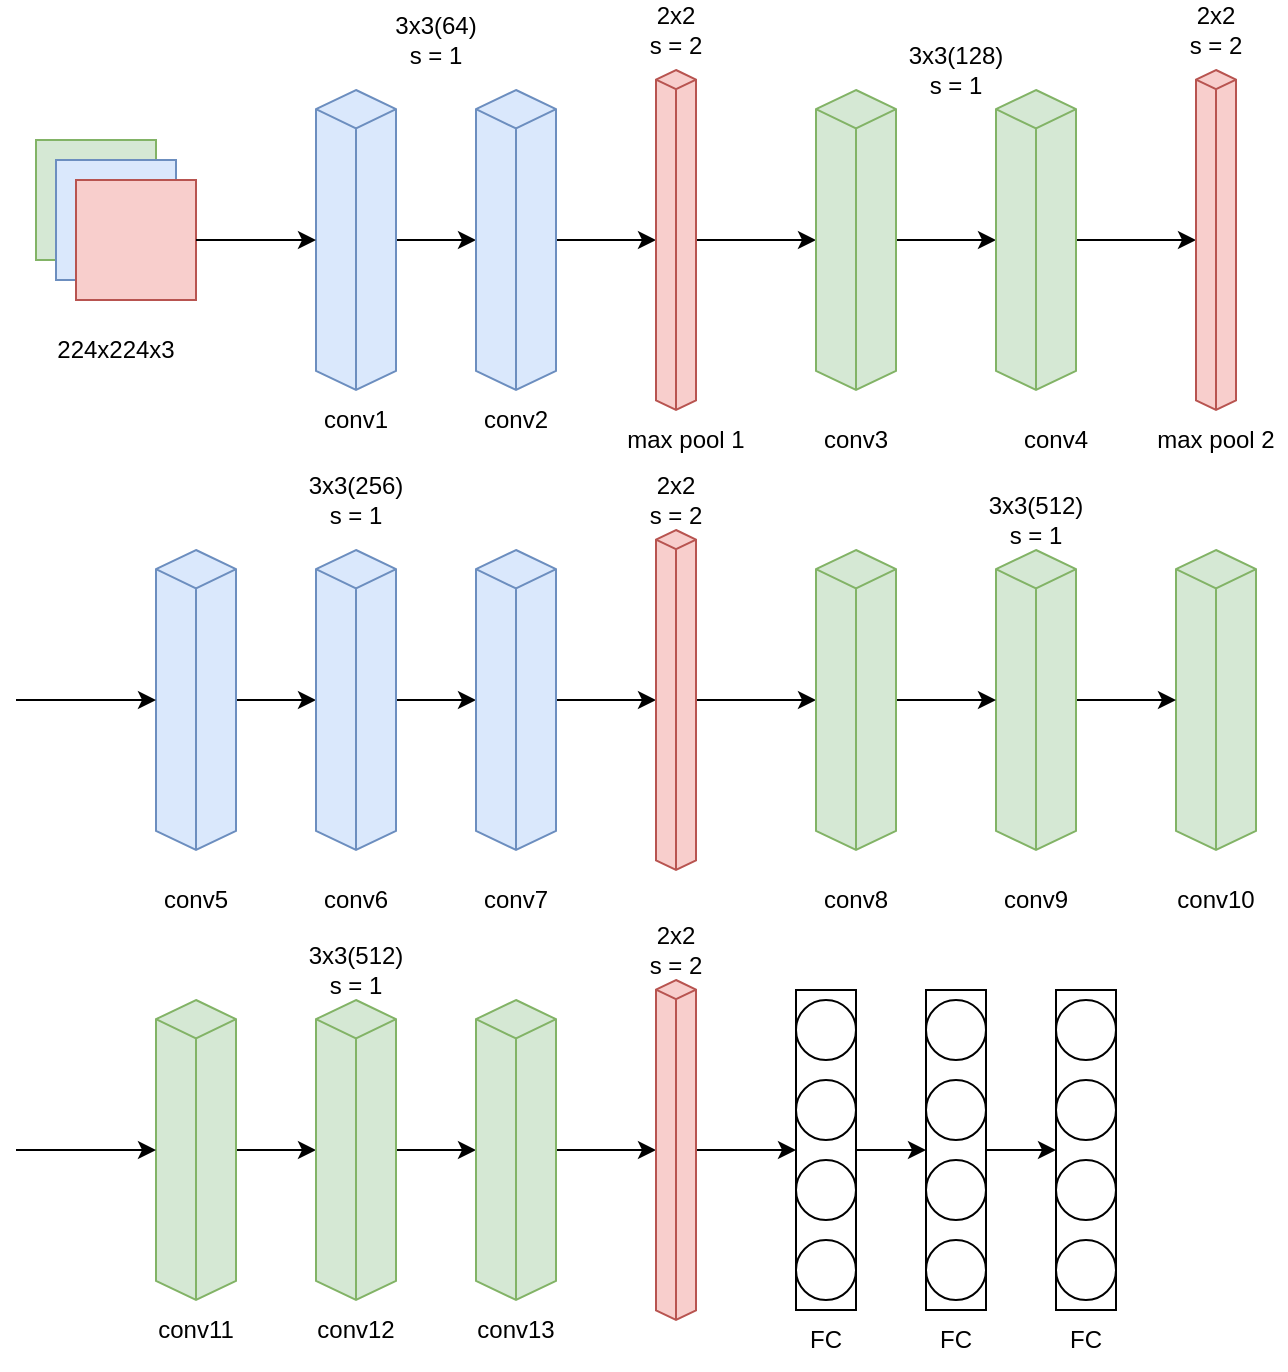 <mxfile version="17.5.0" type="github">
  <diagram id="MbthUpXyPmesCrgjHt36" name="第 1 页">
    <mxGraphModel dx="782" dy="436" grid="1" gridSize="10" guides="1" tooltips="1" connect="1" arrows="1" fold="1" page="1" pageScale="1" pageWidth="827" pageHeight="1169" math="0" shadow="0">
      <root>
        <mxCell id="0" />
        <mxCell id="1" parent="0" />
        <mxCell id="SmYeuK_kKV1mSQ7y7H2v-4" value="" style="group" vertex="1" connectable="0" parent="1">
          <mxGeometry x="50" y="80" width="80" height="80" as="geometry" />
        </mxCell>
        <mxCell id="SmYeuK_kKV1mSQ7y7H2v-1" value="" style="rounded=0;whiteSpace=wrap;html=1;fillColor=#d5e8d4;strokeColor=#82b366;" vertex="1" parent="SmYeuK_kKV1mSQ7y7H2v-4">
          <mxGeometry width="60" height="60" as="geometry" />
        </mxCell>
        <mxCell id="SmYeuK_kKV1mSQ7y7H2v-2" value="" style="rounded=0;whiteSpace=wrap;html=1;fillColor=#dae8fc;strokeColor=#6c8ebf;" vertex="1" parent="SmYeuK_kKV1mSQ7y7H2v-4">
          <mxGeometry x="10" y="10" width="60" height="60" as="geometry" />
        </mxCell>
        <mxCell id="SmYeuK_kKV1mSQ7y7H2v-3" value="" style="rounded=0;whiteSpace=wrap;html=1;fillColor=#f8cecc;strokeColor=#b85450;" vertex="1" parent="SmYeuK_kKV1mSQ7y7H2v-4">
          <mxGeometry x="20" y="20" width="60" height="60" as="geometry" />
        </mxCell>
        <mxCell id="SmYeuK_kKV1mSQ7y7H2v-5" value="224x224x3" style="text;html=1;strokeColor=none;fillColor=none;align=center;verticalAlign=middle;whiteSpace=wrap;rounded=0;" vertex="1" parent="1">
          <mxGeometry x="60" y="170" width="60" height="30" as="geometry" />
        </mxCell>
        <mxCell id="SmYeuK_kKV1mSQ7y7H2v-10" value="" style="edgeStyle=orthogonalEdgeStyle;rounded=0;orthogonalLoop=1;jettySize=auto;html=1;" edge="1" parent="1" source="SmYeuK_kKV1mSQ7y7H2v-6" target="SmYeuK_kKV1mSQ7y7H2v-7">
          <mxGeometry relative="1" as="geometry" />
        </mxCell>
        <mxCell id="SmYeuK_kKV1mSQ7y7H2v-6" value="" style="html=1;whiteSpace=wrap;shape=isoCube2;backgroundOutline=1;isoAngle=15;fillColor=#dae8fc;strokeColor=#6c8ebf;" vertex="1" parent="1">
          <mxGeometry x="190" y="55" width="40" height="150" as="geometry" />
        </mxCell>
        <mxCell id="SmYeuK_kKV1mSQ7y7H2v-13" value="" style="edgeStyle=orthogonalEdgeStyle;rounded=0;orthogonalLoop=1;jettySize=auto;html=1;" edge="1" parent="1" source="SmYeuK_kKV1mSQ7y7H2v-7" target="SmYeuK_kKV1mSQ7y7H2v-12">
          <mxGeometry relative="1" as="geometry" />
        </mxCell>
        <mxCell id="SmYeuK_kKV1mSQ7y7H2v-7" value="" style="html=1;whiteSpace=wrap;shape=isoCube2;backgroundOutline=1;isoAngle=15;fillColor=#dae8fc;strokeColor=#6c8ebf;" vertex="1" parent="1">
          <mxGeometry x="270" y="55" width="40" height="150" as="geometry" />
        </mxCell>
        <mxCell id="SmYeuK_kKV1mSQ7y7H2v-8" value="" style="edgeStyle=orthogonalEdgeStyle;rounded=0;orthogonalLoop=1;jettySize=auto;html=1;" edge="1" parent="1" source="SmYeuK_kKV1mSQ7y7H2v-3" target="SmYeuK_kKV1mSQ7y7H2v-6">
          <mxGeometry relative="1" as="geometry" />
        </mxCell>
        <mxCell id="SmYeuK_kKV1mSQ7y7H2v-11" value="3x3(64)&lt;br&gt;s = 1" style="text;html=1;strokeColor=none;fillColor=none;align=center;verticalAlign=middle;whiteSpace=wrap;rounded=0;" vertex="1" parent="1">
          <mxGeometry x="220" y="15" width="60" height="30" as="geometry" />
        </mxCell>
        <mxCell id="SmYeuK_kKV1mSQ7y7H2v-22" style="edgeStyle=orthogonalEdgeStyle;rounded=0;orthogonalLoop=1;jettySize=auto;html=1;exitX=1;exitY=0.5;exitDx=0;exitDy=0;exitPerimeter=0;entryX=0;entryY=0.5;entryDx=0;entryDy=0;entryPerimeter=0;" edge="1" parent="1" source="SmYeuK_kKV1mSQ7y7H2v-12" target="SmYeuK_kKV1mSQ7y7H2v-20">
          <mxGeometry relative="1" as="geometry" />
        </mxCell>
        <mxCell id="SmYeuK_kKV1mSQ7y7H2v-12" value="" style="html=1;whiteSpace=wrap;shape=isoCube2;backgroundOutline=1;isoAngle=15;fillColor=#f8cecc;strokeColor=#b85450;" vertex="1" parent="1">
          <mxGeometry x="360" y="45" width="20" height="170" as="geometry" />
        </mxCell>
        <mxCell id="SmYeuK_kKV1mSQ7y7H2v-14" value="2x2&lt;br&gt;s = 2" style="text;html=1;strokeColor=none;fillColor=none;align=center;verticalAlign=middle;whiteSpace=wrap;rounded=0;" vertex="1" parent="1">
          <mxGeometry x="350" y="245" width="40" height="30" as="geometry" />
        </mxCell>
        <mxCell id="SmYeuK_kKV1mSQ7y7H2v-17" value="conv1" style="text;html=1;strokeColor=none;fillColor=none;align=center;verticalAlign=middle;whiteSpace=wrap;rounded=0;" vertex="1" parent="1">
          <mxGeometry x="180" y="205" width="60" height="30" as="geometry" />
        </mxCell>
        <mxCell id="SmYeuK_kKV1mSQ7y7H2v-18" value="conv2" style="text;html=1;strokeColor=none;fillColor=none;align=center;verticalAlign=middle;whiteSpace=wrap;rounded=0;" vertex="1" parent="1">
          <mxGeometry x="260" y="205" width="60" height="30" as="geometry" />
        </mxCell>
        <mxCell id="SmYeuK_kKV1mSQ7y7H2v-19" value="max pool 1" style="text;html=1;strokeColor=none;fillColor=none;align=center;verticalAlign=middle;whiteSpace=wrap;rounded=0;" vertex="1" parent="1">
          <mxGeometry x="340" y="215" width="70" height="30" as="geometry" />
        </mxCell>
        <mxCell id="SmYeuK_kKV1mSQ7y7H2v-23" style="edgeStyle=orthogonalEdgeStyle;rounded=0;orthogonalLoop=1;jettySize=auto;html=1;exitX=1;exitY=0.5;exitDx=0;exitDy=0;exitPerimeter=0;entryX=0;entryY=0.5;entryDx=0;entryDy=0;entryPerimeter=0;" edge="1" parent="1" source="SmYeuK_kKV1mSQ7y7H2v-20" target="SmYeuK_kKV1mSQ7y7H2v-21">
          <mxGeometry relative="1" as="geometry" />
        </mxCell>
        <mxCell id="SmYeuK_kKV1mSQ7y7H2v-20" value="" style="html=1;whiteSpace=wrap;shape=isoCube2;backgroundOutline=1;isoAngle=15;fillColor=#d5e8d4;strokeColor=#82b366;" vertex="1" parent="1">
          <mxGeometry x="440" y="55" width="40" height="150" as="geometry" />
        </mxCell>
        <mxCell id="SmYeuK_kKV1mSQ7y7H2v-31" style="edgeStyle=orthogonalEdgeStyle;rounded=0;orthogonalLoop=1;jettySize=auto;html=1;exitX=1;exitY=0.5;exitDx=0;exitDy=0;exitPerimeter=0;entryX=0;entryY=0.5;entryDx=0;entryDy=0;entryPerimeter=0;" edge="1" parent="1" source="SmYeuK_kKV1mSQ7y7H2v-21" target="SmYeuK_kKV1mSQ7y7H2v-29">
          <mxGeometry relative="1" as="geometry" />
        </mxCell>
        <mxCell id="SmYeuK_kKV1mSQ7y7H2v-21" value="" style="html=1;whiteSpace=wrap;shape=isoCube2;backgroundOutline=1;isoAngle=15;fillColor=#d5e8d4;strokeColor=#82b366;" vertex="1" parent="1">
          <mxGeometry x="530" y="55" width="40" height="150" as="geometry" />
        </mxCell>
        <mxCell id="SmYeuK_kKV1mSQ7y7H2v-25" value="3x3(128)&lt;br&gt;s = 1" style="text;html=1;strokeColor=none;fillColor=none;align=center;verticalAlign=middle;whiteSpace=wrap;rounded=0;" vertex="1" parent="1">
          <mxGeometry x="480" y="30" width="60" height="30" as="geometry" />
        </mxCell>
        <mxCell id="SmYeuK_kKV1mSQ7y7H2v-27" value="conv4" style="text;html=1;strokeColor=none;fillColor=none;align=center;verticalAlign=middle;whiteSpace=wrap;rounded=0;" vertex="1" parent="1">
          <mxGeometry x="530" y="215" width="60" height="30" as="geometry" />
        </mxCell>
        <mxCell id="SmYeuK_kKV1mSQ7y7H2v-28" value="conv3" style="text;html=1;strokeColor=none;fillColor=none;align=center;verticalAlign=middle;whiteSpace=wrap;rounded=0;" vertex="1" parent="1">
          <mxGeometry x="430" y="215" width="60" height="30" as="geometry" />
        </mxCell>
        <mxCell id="SmYeuK_kKV1mSQ7y7H2v-29" value="" style="html=1;whiteSpace=wrap;shape=isoCube2;backgroundOutline=1;isoAngle=15;fillColor=#f8cecc;strokeColor=#b85450;" vertex="1" parent="1">
          <mxGeometry x="630" y="45" width="20" height="170" as="geometry" />
        </mxCell>
        <mxCell id="SmYeuK_kKV1mSQ7y7H2v-32" value="2x2&lt;br&gt;s = 2" style="text;html=1;strokeColor=none;fillColor=none;align=center;verticalAlign=middle;whiteSpace=wrap;rounded=0;" vertex="1" parent="1">
          <mxGeometry x="620" y="10" width="40" height="30" as="geometry" />
        </mxCell>
        <mxCell id="SmYeuK_kKV1mSQ7y7H2v-33" value="max pool 2" style="text;html=1;strokeColor=none;fillColor=none;align=center;verticalAlign=middle;whiteSpace=wrap;rounded=0;" vertex="1" parent="1">
          <mxGeometry x="605" y="215" width="70" height="30" as="geometry" />
        </mxCell>
        <mxCell id="SmYeuK_kKV1mSQ7y7H2v-38" style="edgeStyle=orthogonalEdgeStyle;rounded=0;orthogonalLoop=1;jettySize=auto;html=1;entryX=0;entryY=0.5;entryDx=0;entryDy=0;entryPerimeter=0;" edge="1" parent="1" source="SmYeuK_kKV1mSQ7y7H2v-34" target="SmYeuK_kKV1mSQ7y7H2v-35">
          <mxGeometry relative="1" as="geometry">
            <mxPoint x="180" y="310" as="targetPoint" />
          </mxGeometry>
        </mxCell>
        <mxCell id="SmYeuK_kKV1mSQ7y7H2v-34" value="" style="html=1;whiteSpace=wrap;shape=isoCube2;backgroundOutline=1;isoAngle=15;fillColor=#dae8fc;strokeColor=#6c8ebf;" vertex="1" parent="1">
          <mxGeometry x="110" y="285" width="40" height="150" as="geometry" />
        </mxCell>
        <mxCell id="SmYeuK_kKV1mSQ7y7H2v-39" style="edgeStyle=orthogonalEdgeStyle;rounded=0;orthogonalLoop=1;jettySize=auto;html=1;exitX=1;exitY=0.5;exitDx=0;exitDy=0;exitPerimeter=0;entryX=0;entryY=0.5;entryDx=0;entryDy=0;entryPerimeter=0;" edge="1" parent="1" source="SmYeuK_kKV1mSQ7y7H2v-35" target="SmYeuK_kKV1mSQ7y7H2v-36">
          <mxGeometry relative="1" as="geometry" />
        </mxCell>
        <mxCell id="SmYeuK_kKV1mSQ7y7H2v-35" value="" style="html=1;whiteSpace=wrap;shape=isoCube2;backgroundOutline=1;isoAngle=15;fillColor=#dae8fc;strokeColor=#6c8ebf;" vertex="1" parent="1">
          <mxGeometry x="190" y="285" width="40" height="150" as="geometry" />
        </mxCell>
        <mxCell id="SmYeuK_kKV1mSQ7y7H2v-50" value="" style="edgeStyle=orthogonalEdgeStyle;rounded=0;orthogonalLoop=1;jettySize=auto;html=1;" edge="1" parent="1" source="SmYeuK_kKV1mSQ7y7H2v-36" target="SmYeuK_kKV1mSQ7y7H2v-41">
          <mxGeometry relative="1" as="geometry" />
        </mxCell>
        <mxCell id="SmYeuK_kKV1mSQ7y7H2v-36" value="" style="html=1;whiteSpace=wrap;shape=isoCube2;backgroundOutline=1;isoAngle=15;fillColor=#dae8fc;strokeColor=#6c8ebf;" vertex="1" parent="1">
          <mxGeometry x="270" y="285" width="40" height="150" as="geometry" />
        </mxCell>
        <mxCell id="SmYeuK_kKV1mSQ7y7H2v-37" value="" style="endArrow=classic;html=1;rounded=0;entryX=0;entryY=0.5;entryDx=0;entryDy=0;entryPerimeter=0;" edge="1" parent="1" target="SmYeuK_kKV1mSQ7y7H2v-34">
          <mxGeometry width="50" height="50" relative="1" as="geometry">
            <mxPoint x="40" y="360" as="sourcePoint" />
            <mxPoint x="280" y="180" as="targetPoint" />
          </mxGeometry>
        </mxCell>
        <mxCell id="SmYeuK_kKV1mSQ7y7H2v-40" value="3x3(256)&lt;br&gt;s = 1" style="text;html=1;strokeColor=none;fillColor=none;align=center;verticalAlign=middle;whiteSpace=wrap;rounded=0;" vertex="1" parent="1">
          <mxGeometry x="180" y="245" width="60" height="30" as="geometry" />
        </mxCell>
        <mxCell id="SmYeuK_kKV1mSQ7y7H2v-51" value="" style="edgeStyle=orthogonalEdgeStyle;rounded=0;orthogonalLoop=1;jettySize=auto;html=1;" edge="1" parent="1" source="SmYeuK_kKV1mSQ7y7H2v-41" target="SmYeuK_kKV1mSQ7y7H2v-47">
          <mxGeometry relative="1" as="geometry" />
        </mxCell>
        <mxCell id="SmYeuK_kKV1mSQ7y7H2v-41" value="" style="html=1;whiteSpace=wrap;shape=isoCube2;backgroundOutline=1;isoAngle=15;fillColor=#f8cecc;strokeColor=#b85450;" vertex="1" parent="1">
          <mxGeometry x="360" y="275" width="20" height="170" as="geometry" />
        </mxCell>
        <mxCell id="SmYeuK_kKV1mSQ7y7H2v-44" value="2x2&lt;br&gt;s = 2" style="text;html=1;strokeColor=none;fillColor=none;align=center;verticalAlign=middle;whiteSpace=wrap;rounded=0;" vertex="1" parent="1">
          <mxGeometry x="350" y="10" width="40" height="30" as="geometry" />
        </mxCell>
        <mxCell id="SmYeuK_kKV1mSQ7y7H2v-45" value="" style="html=1;whiteSpace=wrap;shape=isoCube2;backgroundOutline=1;isoAngle=15;fillColor=#d5e8d4;strokeColor=#82b366;" vertex="1" parent="1">
          <mxGeometry x="620" y="285" width="40" height="150" as="geometry" />
        </mxCell>
        <mxCell id="SmYeuK_kKV1mSQ7y7H2v-53" value="" style="edgeStyle=orthogonalEdgeStyle;rounded=0;orthogonalLoop=1;jettySize=auto;html=1;" edge="1" parent="1" source="SmYeuK_kKV1mSQ7y7H2v-46" target="SmYeuK_kKV1mSQ7y7H2v-45">
          <mxGeometry relative="1" as="geometry" />
        </mxCell>
        <mxCell id="SmYeuK_kKV1mSQ7y7H2v-46" value="" style="html=1;whiteSpace=wrap;shape=isoCube2;backgroundOutline=1;isoAngle=15;fillColor=#d5e8d4;strokeColor=#82b366;" vertex="1" parent="1">
          <mxGeometry x="530" y="285" width="40" height="150" as="geometry" />
        </mxCell>
        <mxCell id="SmYeuK_kKV1mSQ7y7H2v-52" value="" style="edgeStyle=orthogonalEdgeStyle;rounded=0;orthogonalLoop=1;jettySize=auto;html=1;" edge="1" parent="1" source="SmYeuK_kKV1mSQ7y7H2v-47" target="SmYeuK_kKV1mSQ7y7H2v-46">
          <mxGeometry relative="1" as="geometry" />
        </mxCell>
        <mxCell id="SmYeuK_kKV1mSQ7y7H2v-47" value="" style="html=1;whiteSpace=wrap;shape=isoCube2;backgroundOutline=1;isoAngle=15;fillColor=#d5e8d4;strokeColor=#82b366;" vertex="1" parent="1">
          <mxGeometry x="440" y="285" width="40" height="150" as="geometry" />
        </mxCell>
        <mxCell id="SmYeuK_kKV1mSQ7y7H2v-54" value="3x3(512)&lt;br&gt;s = 1" style="text;html=1;strokeColor=none;fillColor=none;align=center;verticalAlign=middle;whiteSpace=wrap;rounded=0;" vertex="1" parent="1">
          <mxGeometry x="520" y="255" width="60" height="30" as="geometry" />
        </mxCell>
        <mxCell id="SmYeuK_kKV1mSQ7y7H2v-55" value="conv5" style="text;html=1;strokeColor=none;fillColor=none;align=center;verticalAlign=middle;whiteSpace=wrap;rounded=0;" vertex="1" parent="1">
          <mxGeometry x="100" y="445" width="60" height="30" as="geometry" />
        </mxCell>
        <mxCell id="SmYeuK_kKV1mSQ7y7H2v-56" value="conv6" style="text;html=1;strokeColor=none;fillColor=none;align=center;verticalAlign=middle;whiteSpace=wrap;rounded=0;" vertex="1" parent="1">
          <mxGeometry x="180" y="445" width="60" height="30" as="geometry" />
        </mxCell>
        <mxCell id="SmYeuK_kKV1mSQ7y7H2v-57" value="conv7" style="text;html=1;strokeColor=none;fillColor=none;align=center;verticalAlign=middle;whiteSpace=wrap;rounded=0;" vertex="1" parent="1">
          <mxGeometry x="260" y="445" width="60" height="30" as="geometry" />
        </mxCell>
        <mxCell id="SmYeuK_kKV1mSQ7y7H2v-58" value="conv8" style="text;html=1;strokeColor=none;fillColor=none;align=center;verticalAlign=middle;whiteSpace=wrap;rounded=0;" vertex="1" parent="1">
          <mxGeometry x="430" y="445" width="60" height="30" as="geometry" />
        </mxCell>
        <mxCell id="SmYeuK_kKV1mSQ7y7H2v-59" value="conv9" style="text;html=1;strokeColor=none;fillColor=none;align=center;verticalAlign=middle;whiteSpace=wrap;rounded=0;" vertex="1" parent="1">
          <mxGeometry x="520" y="445" width="60" height="30" as="geometry" />
        </mxCell>
        <mxCell id="SmYeuK_kKV1mSQ7y7H2v-60" value="conv10" style="text;html=1;strokeColor=none;fillColor=none;align=center;verticalAlign=middle;whiteSpace=wrap;rounded=0;" vertex="1" parent="1">
          <mxGeometry x="610" y="445" width="60" height="30" as="geometry" />
        </mxCell>
        <mxCell id="SmYeuK_kKV1mSQ7y7H2v-65" value="" style="edgeStyle=orthogonalEdgeStyle;rounded=0;orthogonalLoop=1;jettySize=auto;html=1;" edge="1" parent="1" source="SmYeuK_kKV1mSQ7y7H2v-61" target="SmYeuK_kKV1mSQ7y7H2v-62">
          <mxGeometry relative="1" as="geometry" />
        </mxCell>
        <mxCell id="SmYeuK_kKV1mSQ7y7H2v-61" value="" style="html=1;whiteSpace=wrap;shape=isoCube2;backgroundOutline=1;isoAngle=15;fillColor=#d5e8d4;strokeColor=#82b366;" vertex="1" parent="1">
          <mxGeometry x="110" y="510" width="40" height="150" as="geometry" />
        </mxCell>
        <mxCell id="SmYeuK_kKV1mSQ7y7H2v-66" value="" style="edgeStyle=orthogonalEdgeStyle;rounded=0;orthogonalLoop=1;jettySize=auto;html=1;" edge="1" parent="1" source="SmYeuK_kKV1mSQ7y7H2v-62" target="SmYeuK_kKV1mSQ7y7H2v-63">
          <mxGeometry relative="1" as="geometry" />
        </mxCell>
        <mxCell id="SmYeuK_kKV1mSQ7y7H2v-62" value="" style="html=1;whiteSpace=wrap;shape=isoCube2;backgroundOutline=1;isoAngle=15;fillColor=#d5e8d4;strokeColor=#82b366;" vertex="1" parent="1">
          <mxGeometry x="190" y="510" width="40" height="150" as="geometry" />
        </mxCell>
        <mxCell id="SmYeuK_kKV1mSQ7y7H2v-69" value="" style="edgeStyle=orthogonalEdgeStyle;rounded=0;orthogonalLoop=1;jettySize=auto;html=1;" edge="1" parent="1" source="SmYeuK_kKV1mSQ7y7H2v-63" target="SmYeuK_kKV1mSQ7y7H2v-68">
          <mxGeometry relative="1" as="geometry" />
        </mxCell>
        <mxCell id="SmYeuK_kKV1mSQ7y7H2v-63" value="" style="html=1;whiteSpace=wrap;shape=isoCube2;backgroundOutline=1;isoAngle=15;fillColor=#d5e8d4;strokeColor=#82b366;" vertex="1" parent="1">
          <mxGeometry x="270" y="510" width="40" height="150" as="geometry" />
        </mxCell>
        <mxCell id="SmYeuK_kKV1mSQ7y7H2v-64" value="3x3(512)&lt;br&gt;s = 1" style="text;html=1;strokeColor=none;fillColor=none;align=center;verticalAlign=middle;whiteSpace=wrap;rounded=0;" vertex="1" parent="1">
          <mxGeometry x="180" y="480" width="60" height="30" as="geometry" />
        </mxCell>
        <mxCell id="SmYeuK_kKV1mSQ7y7H2v-67" value="" style="endArrow=classic;html=1;rounded=0;entryX=0;entryY=0.5;entryDx=0;entryDy=0;entryPerimeter=0;" edge="1" parent="1" target="SmYeuK_kKV1mSQ7y7H2v-61">
          <mxGeometry width="50" height="50" relative="1" as="geometry">
            <mxPoint x="40" y="585" as="sourcePoint" />
            <mxPoint x="370" y="510" as="targetPoint" />
          </mxGeometry>
        </mxCell>
        <mxCell id="SmYeuK_kKV1mSQ7y7H2v-73" value="" style="edgeStyle=orthogonalEdgeStyle;rounded=0;orthogonalLoop=1;jettySize=auto;html=1;" edge="1" parent="1" source="SmYeuK_kKV1mSQ7y7H2v-68" target="SmYeuK_kKV1mSQ7y7H2v-72">
          <mxGeometry relative="1" as="geometry" />
        </mxCell>
        <mxCell id="SmYeuK_kKV1mSQ7y7H2v-68" value="" style="html=1;whiteSpace=wrap;shape=isoCube2;backgroundOutline=1;isoAngle=15;fillColor=#f8cecc;strokeColor=#b85450;" vertex="1" parent="1">
          <mxGeometry x="360" y="500" width="20" height="170" as="geometry" />
        </mxCell>
        <mxCell id="SmYeuK_kKV1mSQ7y7H2v-70" value="2x2&lt;br&gt;s = 2" style="text;html=1;strokeColor=none;fillColor=none;align=center;verticalAlign=middle;whiteSpace=wrap;rounded=0;" vertex="1" parent="1">
          <mxGeometry x="350" y="470" width="40" height="30" as="geometry" />
        </mxCell>
        <mxCell id="SmYeuK_kKV1mSQ7y7H2v-79" value="" style="group" vertex="1" connectable="0" parent="1">
          <mxGeometry x="430" y="505" width="30" height="160" as="geometry" />
        </mxCell>
        <mxCell id="SmYeuK_kKV1mSQ7y7H2v-72" value="" style="rounded=0;whiteSpace=wrap;html=1;" vertex="1" parent="SmYeuK_kKV1mSQ7y7H2v-79">
          <mxGeometry width="30" height="160" as="geometry" />
        </mxCell>
        <mxCell id="SmYeuK_kKV1mSQ7y7H2v-74" value="" style="ellipse;whiteSpace=wrap;html=1;aspect=fixed;" vertex="1" parent="SmYeuK_kKV1mSQ7y7H2v-79">
          <mxGeometry y="5" width="30" height="30" as="geometry" />
        </mxCell>
        <mxCell id="SmYeuK_kKV1mSQ7y7H2v-75" value="" style="ellipse;whiteSpace=wrap;html=1;aspect=fixed;" vertex="1" parent="SmYeuK_kKV1mSQ7y7H2v-79">
          <mxGeometry y="45" width="30" height="30" as="geometry" />
        </mxCell>
        <mxCell id="SmYeuK_kKV1mSQ7y7H2v-76" value="" style="ellipse;whiteSpace=wrap;html=1;aspect=fixed;" vertex="1" parent="SmYeuK_kKV1mSQ7y7H2v-79">
          <mxGeometry y="85" width="30" height="30" as="geometry" />
        </mxCell>
        <mxCell id="SmYeuK_kKV1mSQ7y7H2v-78" value="" style="ellipse;whiteSpace=wrap;html=1;aspect=fixed;" vertex="1" parent="SmYeuK_kKV1mSQ7y7H2v-79">
          <mxGeometry y="125" width="30" height="30" as="geometry" />
        </mxCell>
        <mxCell id="SmYeuK_kKV1mSQ7y7H2v-82" value="" style="group" vertex="1" connectable="0" parent="1">
          <mxGeometry x="495" y="505" width="30" height="160" as="geometry" />
        </mxCell>
        <mxCell id="SmYeuK_kKV1mSQ7y7H2v-83" value="" style="rounded=0;whiteSpace=wrap;html=1;" vertex="1" parent="SmYeuK_kKV1mSQ7y7H2v-82">
          <mxGeometry width="30" height="160" as="geometry" />
        </mxCell>
        <mxCell id="SmYeuK_kKV1mSQ7y7H2v-84" value="" style="ellipse;whiteSpace=wrap;html=1;aspect=fixed;" vertex="1" parent="SmYeuK_kKV1mSQ7y7H2v-82">
          <mxGeometry y="5" width="30" height="30" as="geometry" />
        </mxCell>
        <mxCell id="SmYeuK_kKV1mSQ7y7H2v-85" value="" style="ellipse;whiteSpace=wrap;html=1;aspect=fixed;" vertex="1" parent="SmYeuK_kKV1mSQ7y7H2v-82">
          <mxGeometry y="45" width="30" height="30" as="geometry" />
        </mxCell>
        <mxCell id="SmYeuK_kKV1mSQ7y7H2v-86" value="" style="ellipse;whiteSpace=wrap;html=1;aspect=fixed;" vertex="1" parent="SmYeuK_kKV1mSQ7y7H2v-82">
          <mxGeometry y="85" width="30" height="30" as="geometry" />
        </mxCell>
        <mxCell id="SmYeuK_kKV1mSQ7y7H2v-87" value="" style="ellipse;whiteSpace=wrap;html=1;aspect=fixed;" vertex="1" parent="SmYeuK_kKV1mSQ7y7H2v-82">
          <mxGeometry y="125" width="30" height="30" as="geometry" />
        </mxCell>
        <mxCell id="SmYeuK_kKV1mSQ7y7H2v-88" value="" style="group" vertex="1" connectable="0" parent="1">
          <mxGeometry x="560" y="505" width="30" height="160" as="geometry" />
        </mxCell>
        <mxCell id="SmYeuK_kKV1mSQ7y7H2v-89" value="" style="rounded=0;whiteSpace=wrap;html=1;" vertex="1" parent="SmYeuK_kKV1mSQ7y7H2v-88">
          <mxGeometry width="30" height="160" as="geometry" />
        </mxCell>
        <mxCell id="SmYeuK_kKV1mSQ7y7H2v-90" value="" style="ellipse;whiteSpace=wrap;html=1;aspect=fixed;" vertex="1" parent="SmYeuK_kKV1mSQ7y7H2v-88">
          <mxGeometry y="5" width="30" height="30" as="geometry" />
        </mxCell>
        <mxCell id="SmYeuK_kKV1mSQ7y7H2v-91" value="" style="ellipse;whiteSpace=wrap;html=1;aspect=fixed;" vertex="1" parent="SmYeuK_kKV1mSQ7y7H2v-88">
          <mxGeometry y="45" width="30" height="30" as="geometry" />
        </mxCell>
        <mxCell id="SmYeuK_kKV1mSQ7y7H2v-92" value="" style="ellipse;whiteSpace=wrap;html=1;aspect=fixed;" vertex="1" parent="SmYeuK_kKV1mSQ7y7H2v-88">
          <mxGeometry y="85" width="30" height="30" as="geometry" />
        </mxCell>
        <mxCell id="SmYeuK_kKV1mSQ7y7H2v-93" value="" style="ellipse;whiteSpace=wrap;html=1;aspect=fixed;" vertex="1" parent="SmYeuK_kKV1mSQ7y7H2v-88">
          <mxGeometry y="125" width="30" height="30" as="geometry" />
        </mxCell>
        <mxCell id="SmYeuK_kKV1mSQ7y7H2v-97" style="edgeStyle=orthogonalEdgeStyle;rounded=0;orthogonalLoop=1;jettySize=auto;html=1;exitX=1;exitY=0.5;exitDx=0;exitDy=0;entryX=0;entryY=0.5;entryDx=0;entryDy=0;" edge="1" parent="1" source="SmYeuK_kKV1mSQ7y7H2v-72" target="SmYeuK_kKV1mSQ7y7H2v-83">
          <mxGeometry relative="1" as="geometry">
            <mxPoint x="490" y="585" as="targetPoint" />
          </mxGeometry>
        </mxCell>
        <mxCell id="SmYeuK_kKV1mSQ7y7H2v-98" style="edgeStyle=orthogonalEdgeStyle;rounded=0;orthogonalLoop=1;jettySize=auto;html=1;exitX=1;exitY=0.5;exitDx=0;exitDy=0;entryX=0;entryY=0.5;entryDx=0;entryDy=0;" edge="1" parent="1" source="SmYeuK_kKV1mSQ7y7H2v-83" target="SmYeuK_kKV1mSQ7y7H2v-89">
          <mxGeometry relative="1" as="geometry" />
        </mxCell>
        <mxCell id="SmYeuK_kKV1mSQ7y7H2v-99" value="conv11" style="text;html=1;strokeColor=none;fillColor=none;align=center;verticalAlign=middle;whiteSpace=wrap;rounded=0;" vertex="1" parent="1">
          <mxGeometry x="100" y="660" width="60" height="30" as="geometry" />
        </mxCell>
        <mxCell id="SmYeuK_kKV1mSQ7y7H2v-100" value="conv12" style="text;html=1;strokeColor=none;fillColor=none;align=center;verticalAlign=middle;whiteSpace=wrap;rounded=0;" vertex="1" parent="1">
          <mxGeometry x="180" y="660" width="60" height="30" as="geometry" />
        </mxCell>
        <mxCell id="SmYeuK_kKV1mSQ7y7H2v-101" value="conv13" style="text;html=1;strokeColor=none;fillColor=none;align=center;verticalAlign=middle;whiteSpace=wrap;rounded=0;" vertex="1" parent="1">
          <mxGeometry x="260" y="660" width="60" height="30" as="geometry" />
        </mxCell>
        <mxCell id="SmYeuK_kKV1mSQ7y7H2v-102" value="FC" style="text;html=1;strokeColor=none;fillColor=none;align=center;verticalAlign=middle;whiteSpace=wrap;rounded=0;" vertex="1" parent="1">
          <mxGeometry x="415" y="665" width="60" height="30" as="geometry" />
        </mxCell>
        <mxCell id="SmYeuK_kKV1mSQ7y7H2v-103" value="FC" style="text;html=1;strokeColor=none;fillColor=none;align=center;verticalAlign=middle;whiteSpace=wrap;rounded=0;" vertex="1" parent="1">
          <mxGeometry x="480" y="665" width="60" height="30" as="geometry" />
        </mxCell>
        <mxCell id="SmYeuK_kKV1mSQ7y7H2v-104" value="FC" style="text;html=1;strokeColor=none;fillColor=none;align=center;verticalAlign=middle;whiteSpace=wrap;rounded=0;" vertex="1" parent="1">
          <mxGeometry x="545" y="665" width="60" height="30" as="geometry" />
        </mxCell>
      </root>
    </mxGraphModel>
  </diagram>
</mxfile>
